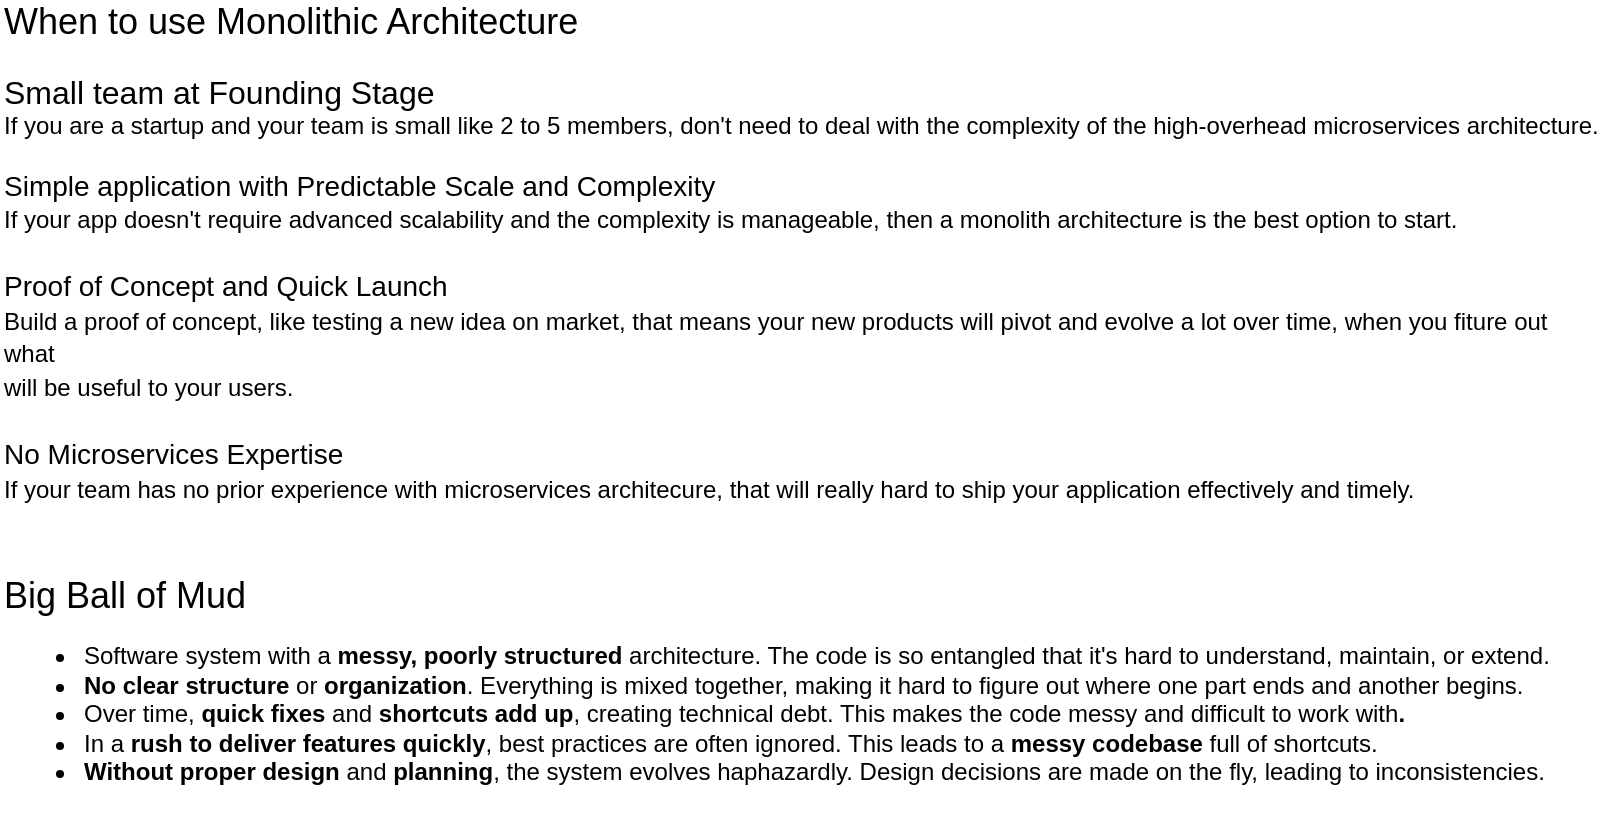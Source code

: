 <mxfile version="24.7.17">
  <diagram name="Page-1" id="o7V7KxdHmz_WnpKq7w_j">
    <mxGraphModel dx="1050" dy="558" grid="1" gridSize="10" guides="1" tooltips="1" connect="1" arrows="1" fold="1" page="1" pageScale="1" pageWidth="850" pageHeight="1100" math="0" shadow="0">
      <root>
        <mxCell id="0" />
        <mxCell id="1" parent="0" />
        <mxCell id="Q0hmSg3gWx6XjPjTqiLc-2" value="&lt;div style=&quot;font-size: 15px;&quot; align=&quot;left&quot;&gt;&lt;font style=&quot;font-size: 18px;&quot;&gt;When to use Monolithic Architecture&lt;/font&gt;&lt;/div&gt;&lt;div&gt;&lt;br&gt;&lt;/div&gt;&lt;div&gt;&lt;font style=&quot;font-size: 16px;&quot;&gt;Small team at Founding Stage&lt;/font&gt; &lt;br&gt;&lt;/div&gt;&lt;div style=&quot;&quot;&gt;&lt;font style=&quot;font-size: 12px;&quot;&gt;If you are a startup and your team is small like 2 to 5 members, don&#39;t need to deal with the complexity of the high-overhead microservices architecture.&lt;/font&gt;&lt;/div&gt;&lt;div style=&quot;&quot;&gt;&lt;font style=&quot;font-size: 12px;&quot;&gt;&lt;br&gt;&lt;/font&gt;&lt;/div&gt;&lt;div style=&quot;font-size: 14px;&quot;&gt;&lt;font style=&quot;font-size: 14px;&quot;&gt;Simple application with Predictable Scale and Complexity&lt;font style=&quot;font-size: 14px;&quot;&gt;&lt;br&gt;&lt;/font&gt;&lt;/font&gt;&lt;/div&gt;&lt;div style=&quot;font-size: 14px;&quot;&gt;&lt;font style=&quot;font-size: 12px;&quot;&gt;&lt;font style=&quot;font-size: 12px;&quot;&gt;If your app doesn&#39;t require advanced scalability and the complexity is manageable, then a monolith architecture is the best option to start.&lt;/font&gt;&lt;/font&gt;&lt;/div&gt;&lt;div style=&quot;font-size: 14px;&quot;&gt;&lt;font style=&quot;font-size: 12px;&quot;&gt;&lt;font style=&quot;font-size: 12px;&quot;&gt;&lt;br&gt;&lt;/font&gt;&lt;/font&gt;&lt;/div&gt;&lt;div style=&quot;font-size: 14px;&quot;&gt;&lt;font style=&quot;font-size: 14px;&quot;&gt;&lt;font style=&quot;font-size: 14px;&quot;&gt;Proof of Concept and Quick Launch&lt;/font&gt;&lt;font style=&quot;font-size: 14px;&quot;&gt;&lt;font style=&quot;font-size: 14px;&quot;&gt;&lt;br&gt;&lt;/font&gt;&lt;/font&gt;&lt;/font&gt;&lt;/div&gt;&lt;div style=&quot;font-size: 14px;&quot;&gt;&lt;font style=&quot;font-size: 14px;&quot;&gt;&lt;font style=&quot;font-size: 12px;&quot;&gt;&lt;font style=&quot;font-size: 12px;&quot;&gt;Build a proof of concept, like testing a new idea on market, that means your new products will pivot and evolve a lot over time, when you fiture out what&lt;/font&gt;&lt;/font&gt;&lt;/font&gt;&lt;/div&gt;&lt;div style=&quot;font-size: 14px;&quot;&gt;&lt;font style=&quot;font-size: 14px;&quot;&gt;&lt;font style=&quot;font-size: 12px;&quot;&gt;&lt;font style=&quot;font-size: 12px;&quot;&gt;will be useful to your users.&lt;/font&gt;&lt;/font&gt;&lt;/font&gt;&lt;/div&gt;&lt;div style=&quot;font-size: 14px;&quot;&gt;&lt;font style=&quot;font-size: 14px;&quot;&gt;&lt;font style=&quot;font-size: 12px;&quot;&gt;&lt;font style=&quot;font-size: 12px;&quot;&gt;&lt;br&gt;&lt;/font&gt;&lt;/font&gt;&lt;/font&gt;&lt;/div&gt;&lt;div style=&quot;font-size: 14px;&quot;&gt;&lt;font style=&quot;font-size: 14px;&quot;&gt;&lt;font style=&quot;font-size: 14px;&quot;&gt;&lt;font style=&quot;font-size: 14px;&quot;&gt;No Microservices Expertise&lt;/font&gt;&lt;/font&gt;&lt;font style=&quot;font-size: 14px;&quot;&gt;&lt;font style=&quot;font-size: 14px;&quot;&gt;&lt;font style=&quot;font-size: 14px;&quot;&gt;&lt;br&gt;&lt;/font&gt;&lt;/font&gt;&lt;/font&gt;&lt;/font&gt;&lt;/div&gt;&lt;div style=&quot;font-size: 14px;&quot;&gt;&lt;font style=&quot;font-size: 14px;&quot;&gt;&lt;font style=&quot;font-size: 14px;&quot;&gt;&lt;font style=&quot;font-size: 12px;&quot;&gt;&lt;font style=&quot;font-size: 12px;&quot;&gt;If your team has no prior experience with microservices architecure, that will really hard to ship your application effectively and timely.&lt;br&gt;&lt;/font&gt;&lt;/font&gt;&lt;/font&gt;&lt;/font&gt;&lt;/div&gt;" style="text;html=1;align=left;verticalAlign=middle;whiteSpace=wrap;rounded=0;" vertex="1" parent="1">
          <mxGeometry x="40" width="800" height="240" as="geometry" />
        </mxCell>
        <mxCell id="Q0hmSg3gWx6XjPjTqiLc-3" value="&lt;div style=&quot;font-size: 18px;&quot;&gt;&lt;font style=&quot;font-size: 18px;&quot;&gt;Big Ball of Mud&lt;font style=&quot;font-size: 18px;&quot;&gt;&lt;br&gt;&lt;/font&gt;&lt;/font&gt;&lt;/div&gt;&lt;div style=&quot;&quot;&gt;&lt;ul&gt;&lt;li&gt;&lt;font style=&quot;font-size: 12px;&quot;&gt;Software system with a &lt;b&gt;messy, poorly structured&lt;/b&gt; architecture. The code is so entangled that it&#39;s hard to understand, maintain, or extend.&lt;/font&gt;&lt;/li&gt;&lt;li&gt;&lt;font style=&quot;font-size: 12px;&quot;&gt;&lt;b&gt;No clear structure&lt;/b&gt; or &lt;b&gt;organization&lt;/b&gt;. Everything is mixed together, making it hard to figure out where one part ends and another begins.&lt;/font&gt;&lt;/li&gt;&lt;li&gt;&lt;font style=&quot;font-size: 12px;&quot;&gt;Over time, &lt;b&gt;quick fixes&lt;/b&gt; and &lt;b&gt;shortcuts add up&lt;/b&gt;, creating technical debt. This makes the code messy and difficult to work with&lt;b&gt;.&lt;/b&gt;&lt;/font&gt;&lt;/li&gt;&lt;li&gt;&lt;font style=&quot;font-size: 12px;&quot;&gt;In a &lt;b&gt;rush to deliver features quickly&lt;/b&gt;, best practices are often ignored. This leads to a &lt;b&gt;messy codebase&lt;/b&gt; full of shortcuts.&lt;/font&gt;&lt;/li&gt;&lt;li&gt;&lt;font style=&quot;font-size: 12px;&quot;&gt;&lt;b&gt;Without proper design&lt;/b&gt; and &lt;b&gt;planning&lt;/b&gt;, the system evolves haphazardly. Design decisions are made on the fly, leading to inconsistencies.&lt;br&gt;&lt;/font&gt;&lt;/li&gt;&lt;/ul&gt;&lt;/div&gt;" style="text;html=1;align=left;verticalAlign=middle;whiteSpace=wrap;rounded=0;" vertex="1" parent="1">
          <mxGeometry x="40" y="280" width="800" height="120" as="geometry" />
        </mxCell>
      </root>
    </mxGraphModel>
  </diagram>
</mxfile>
